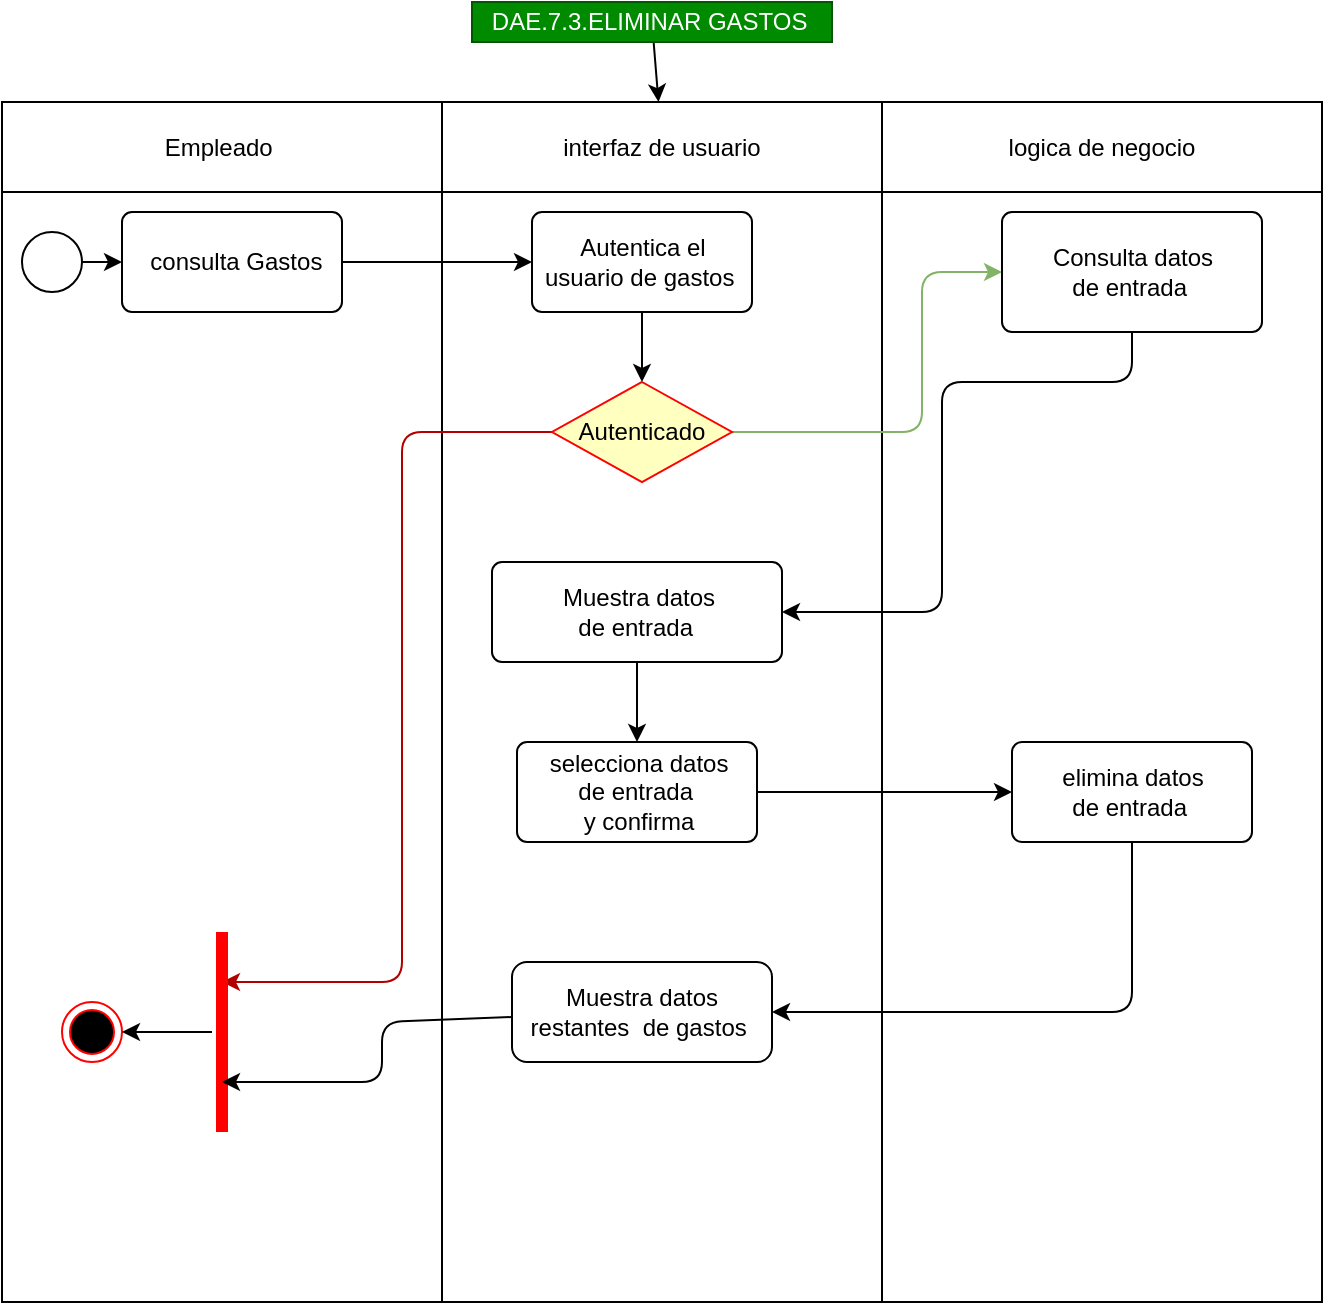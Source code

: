 <mxfile>
    <diagram id="EhV4ey62YlgDSfZUlH4S" name="Page-1">
        <mxGraphModel dx="758" dy="607" grid="0" gridSize="10" guides="1" tooltips="1" connect="1" arrows="1" fold="1" page="1" pageScale="1" pageWidth="827" pageHeight="1169" math="0" shadow="0">
            <root>
                <mxCell id="0"/>
                <mxCell id="1" parent="0"/>
                <mxCell id="18" value="" style="edgeStyle=none;html=1;" parent="1" source="19" edge="1">
                    <mxGeometry relative="1" as="geometry">
                        <mxPoint x="388.252" y="270" as="targetPoint"/>
                    </mxGeometry>
                </mxCell>
                <mxCell id="19" value="DAE.7.3.ELIMINAR GASTOS&amp;nbsp;" style="text;html=1;resizable=0;autosize=1;align=center;verticalAlign=middle;points=[];rounded=0;fillColor=#008a00;fontColor=#ffffff;strokeColor=#005700;" parent="1" vertex="1">
                    <mxGeometry x="295" y="220" width="180" height="20" as="geometry"/>
                </mxCell>
                <mxCell id="32" value="" style="shape=table;startSize=0;container=1;collapsible=0;childLayout=tableLayout;" parent="1" vertex="1">
                    <mxGeometry x="60" y="270" width="660" height="600" as="geometry"/>
                </mxCell>
                <mxCell id="33" value="" style="shape=partialRectangle;collapsible=0;dropTarget=0;pointerEvents=0;fillColor=none;top=0;left=0;bottom=0;right=0;points=[[0,0.5],[1,0.5]];portConstraint=eastwest;" parent="32" vertex="1">
                    <mxGeometry width="660" height="45" as="geometry"/>
                </mxCell>
                <mxCell id="34" value="Empleado&amp;nbsp;" style="shape=partialRectangle;html=1;whiteSpace=wrap;connectable=0;overflow=hidden;fillColor=none;top=0;left=0;bottom=0;right=0;pointerEvents=1;" parent="33" vertex="1">
                    <mxGeometry width="220" height="45" as="geometry">
                        <mxRectangle width="220" height="45" as="alternateBounds"/>
                    </mxGeometry>
                </mxCell>
                <mxCell id="35" value="interfaz de usuario" style="shape=partialRectangle;html=1;whiteSpace=wrap;connectable=0;overflow=hidden;fillColor=none;top=0;left=0;bottom=0;right=0;pointerEvents=1;" parent="33" vertex="1">
                    <mxGeometry x="220" width="220" height="45" as="geometry">
                        <mxRectangle width="220" height="45" as="alternateBounds"/>
                    </mxGeometry>
                </mxCell>
                <mxCell id="36" value="logica de negocio" style="shape=partialRectangle;html=1;whiteSpace=wrap;connectable=0;overflow=hidden;fillColor=none;top=0;left=0;bottom=0;right=0;pointerEvents=1;" parent="33" vertex="1">
                    <mxGeometry x="440" width="220" height="45" as="geometry">
                        <mxRectangle width="220" height="45" as="alternateBounds"/>
                    </mxGeometry>
                </mxCell>
                <mxCell id="37" value="" style="shape=partialRectangle;collapsible=0;dropTarget=0;pointerEvents=0;fillColor=none;top=0;left=0;bottom=0;right=0;points=[[0,0.5],[1,0.5]];portConstraint=eastwest;" parent="32" vertex="1">
                    <mxGeometry y="45" width="660" height="555" as="geometry"/>
                </mxCell>
                <mxCell id="38" value="" style="shape=partialRectangle;html=1;whiteSpace=wrap;connectable=0;overflow=hidden;fillColor=none;top=0;left=0;bottom=0;right=0;pointerEvents=1;" parent="37" vertex="1">
                    <mxGeometry width="220" height="555" as="geometry">
                        <mxRectangle width="220" height="555" as="alternateBounds"/>
                    </mxGeometry>
                </mxCell>
                <mxCell id="39" value="" style="shape=partialRectangle;html=1;whiteSpace=wrap;connectable=0;overflow=hidden;fillColor=none;top=0;left=0;bottom=0;right=0;pointerEvents=1;" parent="37" vertex="1">
                    <mxGeometry x="220" width="220" height="555" as="geometry">
                        <mxRectangle width="220" height="555" as="alternateBounds"/>
                    </mxGeometry>
                </mxCell>
                <mxCell id="40" value="" style="shape=partialRectangle;html=1;whiteSpace=wrap;connectable=0;overflow=hidden;fillColor=none;top=0;left=0;bottom=0;right=0;pointerEvents=1;" parent="37" vertex="1">
                    <mxGeometry x="440" width="220" height="555" as="geometry">
                        <mxRectangle width="220" height="555" as="alternateBounds"/>
                    </mxGeometry>
                </mxCell>
                <mxCell id="41" style="edgeStyle=none;html=1;entryX=0;entryY=0.5;entryDx=0;entryDy=0;" parent="1" source="42" edge="1">
                    <mxGeometry relative="1" as="geometry">
                        <mxPoint x="120" y="350" as="targetPoint"/>
                    </mxGeometry>
                </mxCell>
                <mxCell id="42" value="" style="ellipse;html=1;fillColor=#FFFFFF;" parent="1" vertex="1">
                    <mxGeometry x="70" y="335" width="30" height="30" as="geometry"/>
                </mxCell>
                <mxCell id="43" value="" style="ellipse;html=1;shape=endState;fillColor=#000000;strokeColor=#ff0000;" parent="1" vertex="1">
                    <mxGeometry x="90" y="720" width="30" height="30" as="geometry"/>
                </mxCell>
                <mxCell id="44" value="" style="edgeStyle=none;html=1;" parent="1" source="45" target="47" edge="1">
                    <mxGeometry relative="1" as="geometry"/>
                </mxCell>
                <mxCell id="45" value="&lt;span style=&quot;color: rgb(0 , 0 , 0)&quot;&gt;&amp;nbsp;consulta Gastos&lt;/span&gt;" style="html=1;align=center;verticalAlign=middle;rounded=1;absoluteArcSize=1;arcSize=10;dashed=0;fillColor=#FFFFFF;" parent="1" vertex="1">
                    <mxGeometry x="120" y="325" width="110" height="50" as="geometry"/>
                </mxCell>
                <mxCell id="46" style="edgeStyle=none;html=1;entryX=0.5;entryY=0;entryDx=0;entryDy=0;" parent="1" source="47" target="50" edge="1">
                    <mxGeometry relative="1" as="geometry"/>
                </mxCell>
                <mxCell id="47" value="&lt;span style=&quot;color: rgb(0 , 0 , 0)&quot;&gt;Autentica el &lt;br&gt;usuario de gastos&amp;nbsp;&lt;/span&gt;" style="html=1;align=center;verticalAlign=middle;rounded=1;absoluteArcSize=1;arcSize=10;dashed=0;fillColor=#FFFFFF;" parent="1" vertex="1">
                    <mxGeometry x="325" y="325" width="110" height="50" as="geometry"/>
                </mxCell>
                <mxCell id="48" style="edgeStyle=none;html=1;entryX=0;entryY=0.5;entryDx=0;entryDy=0;fontColor=#00CC00;fillColor=#d5e8d4;strokeColor=#82b366;gradientColor=#97d077;exitX=1;exitY=0.5;exitDx=0;exitDy=0;" parent="1" source="50" target="54" edge="1">
                    <mxGeometry relative="1" as="geometry">
                        <mxPoint x="380" y="510" as="targetPoint"/>
                        <Array as="points">
                            <mxPoint x="520" y="435"/>
                            <mxPoint x="520" y="355"/>
                        </Array>
                    </mxGeometry>
                </mxCell>
                <mxCell id="49" style="edgeStyle=none;html=1;entryX=0.75;entryY=0.5;entryDx=0;entryDy=0;entryPerimeter=0;fontColor=#FFFFFF;fillColor=#e51400;strokeColor=#B20000;" parent="1" source="50" target="60" edge="1">
                    <mxGeometry relative="1" as="geometry">
                        <Array as="points">
                            <mxPoint x="260" y="435"/>
                            <mxPoint x="260" y="710"/>
                        </Array>
                    </mxGeometry>
                </mxCell>
                <mxCell id="50" value="&lt;span style=&quot;color: rgb(0 , 0 , 0)&quot;&gt;Autenticado&lt;/span&gt;" style="rhombus;whiteSpace=wrap;html=1;fillColor=#ffffc0;strokeColor=#ff0000;" parent="1" vertex="1">
                    <mxGeometry x="335" y="410" width="90" height="50" as="geometry"/>
                </mxCell>
                <mxCell id="51" value="&lt;font color=&quot;#ffffff&quot;&gt;NO&lt;/font&gt;" style="text;html=1;resizable=0;autosize=1;align=center;verticalAlign=middle;points=[];fillColor=none;strokeColor=none;rounded=0;fontColor=#00CC00;" parent="1" vertex="1">
                    <mxGeometry x="305" y="440" width="30" height="20" as="geometry"/>
                </mxCell>
                <mxCell id="52" value="&lt;font color=&quot;#ffffff&quot;&gt;SI&lt;/font&gt;" style="text;html=1;resizable=0;autosize=1;align=center;verticalAlign=middle;points=[];fillColor=none;strokeColor=none;rounded=0;fontColor=#00CC00;" parent="1" vertex="1">
                    <mxGeometry x="435" y="440" width="30" height="20" as="geometry"/>
                </mxCell>
                <mxCell id="53" style="edgeStyle=none;html=1;entryX=1;entryY=0.5;entryDx=0;entryDy=0;fontColor=#FFFFFF;exitX=0.5;exitY=1;exitDx=0;exitDy=0;" parent="1" source="54" target="58" edge="1">
                    <mxGeometry relative="1" as="geometry">
                        <Array as="points">
                            <mxPoint x="625" y="410"/>
                            <mxPoint x="530" y="410"/>
                            <mxPoint x="530" y="525"/>
                        </Array>
                    </mxGeometry>
                </mxCell>
                <mxCell id="54" value="&lt;span style=&quot;color: rgb(0 , 0 , 0)&quot;&gt;Consulta datos &lt;br&gt;de entrada&amp;nbsp;&lt;/span&gt;" style="html=1;align=center;verticalAlign=middle;rounded=1;absoluteArcSize=1;arcSize=10;dashed=0;fillColor=#FFFFFF;" parent="1" vertex="1">
                    <mxGeometry x="560" y="325" width="130" height="60" as="geometry"/>
                </mxCell>
                <mxCell id="75" style="edgeStyle=none;html=1;entryX=0;entryY=0.5;entryDx=0;entryDy=0;" parent="1" source="56" target="67" edge="1">
                    <mxGeometry relative="1" as="geometry"/>
                </mxCell>
                <mxCell id="56" value="&lt;font color=&quot;#000000&quot;&gt;selecciona datos &lt;br&gt;de entrada&amp;nbsp;&lt;br&gt;&lt;/font&gt;&lt;span style=&quot;color: rgb(0 , 0 , 0)&quot;&gt;y confirma&lt;/span&gt;" style="html=1;align=center;verticalAlign=middle;rounded=1;absoluteArcSize=1;arcSize=10;dashed=0;fillColor=#FFFFFF;" parent="1" vertex="1">
                    <mxGeometry x="317.5" y="590" width="120" height="50" as="geometry"/>
                </mxCell>
                <mxCell id="57" style="edgeStyle=none;html=1;" parent="1" source="58" target="56" edge="1">
                    <mxGeometry relative="1" as="geometry"/>
                </mxCell>
                <mxCell id="58" value="&lt;font color=&quot;#000000&quot;&gt;Muestra datos &lt;br&gt;de entrada&amp;nbsp;&lt;/font&gt;" style="html=1;align=center;verticalAlign=middle;rounded=1;absoluteArcSize=1;arcSize=10;dashed=0;fillColor=#FFFFFF;" parent="1" vertex="1">
                    <mxGeometry x="305" y="500" width="145" height="50" as="geometry"/>
                </mxCell>
                <mxCell id="59" style="edgeStyle=none;html=1;entryX=1;entryY=0.5;entryDx=0;entryDy=0;fontColor=#FFFFFF;" parent="1" source="60" target="43" edge="1">
                    <mxGeometry relative="1" as="geometry"/>
                </mxCell>
                <mxCell id="60" value="" style="shape=line;html=1;strokeWidth=6;strokeColor=#ff0000;rotation=-90;" parent="1" vertex="1">
                    <mxGeometry x="120" y="730" width="100" height="10" as="geometry"/>
                </mxCell>
                <mxCell id="74" style="edgeStyle=none;html=1;entryX=1;entryY=0.5;entryDx=0;entryDy=0;" parent="1" source="67" target="73" edge="1">
                    <mxGeometry relative="1" as="geometry">
                        <Array as="points">
                            <mxPoint x="625" y="725"/>
                        </Array>
                    </mxGeometry>
                </mxCell>
                <mxCell id="67" value="&lt;font color=&quot;#000000&quot;&gt;elimina datos &lt;br&gt;de entrada&amp;nbsp;&lt;/font&gt;" style="html=1;align=center;verticalAlign=middle;rounded=1;absoluteArcSize=1;arcSize=10;dashed=0;fillColor=#FFFFFF;" parent="1" vertex="1">
                    <mxGeometry x="565" y="590" width="120" height="50" as="geometry"/>
                </mxCell>
                <mxCell id="72" style="edgeStyle=none;html=1;entryX=0.25;entryY=0.5;entryDx=0;entryDy=0;entryPerimeter=0;" parent="1" source="73" target="60" edge="1">
                    <mxGeometry relative="1" as="geometry">
                        <Array as="points">
                            <mxPoint x="250" y="730"/>
                            <mxPoint x="250" y="760"/>
                        </Array>
                    </mxGeometry>
                </mxCell>
                <mxCell id="73" value="Muestra datos restantes&amp;nbsp; de gastos&amp;nbsp;" style="whiteSpace=wrap;html=1;fillColor=#FFFFFF;fontColor=#000000;rounded=1;" parent="1" vertex="1">
                    <mxGeometry x="315" y="700" width="130" height="50" as="geometry"/>
                </mxCell>
            </root>
        </mxGraphModel>
    </diagram>
</mxfile>